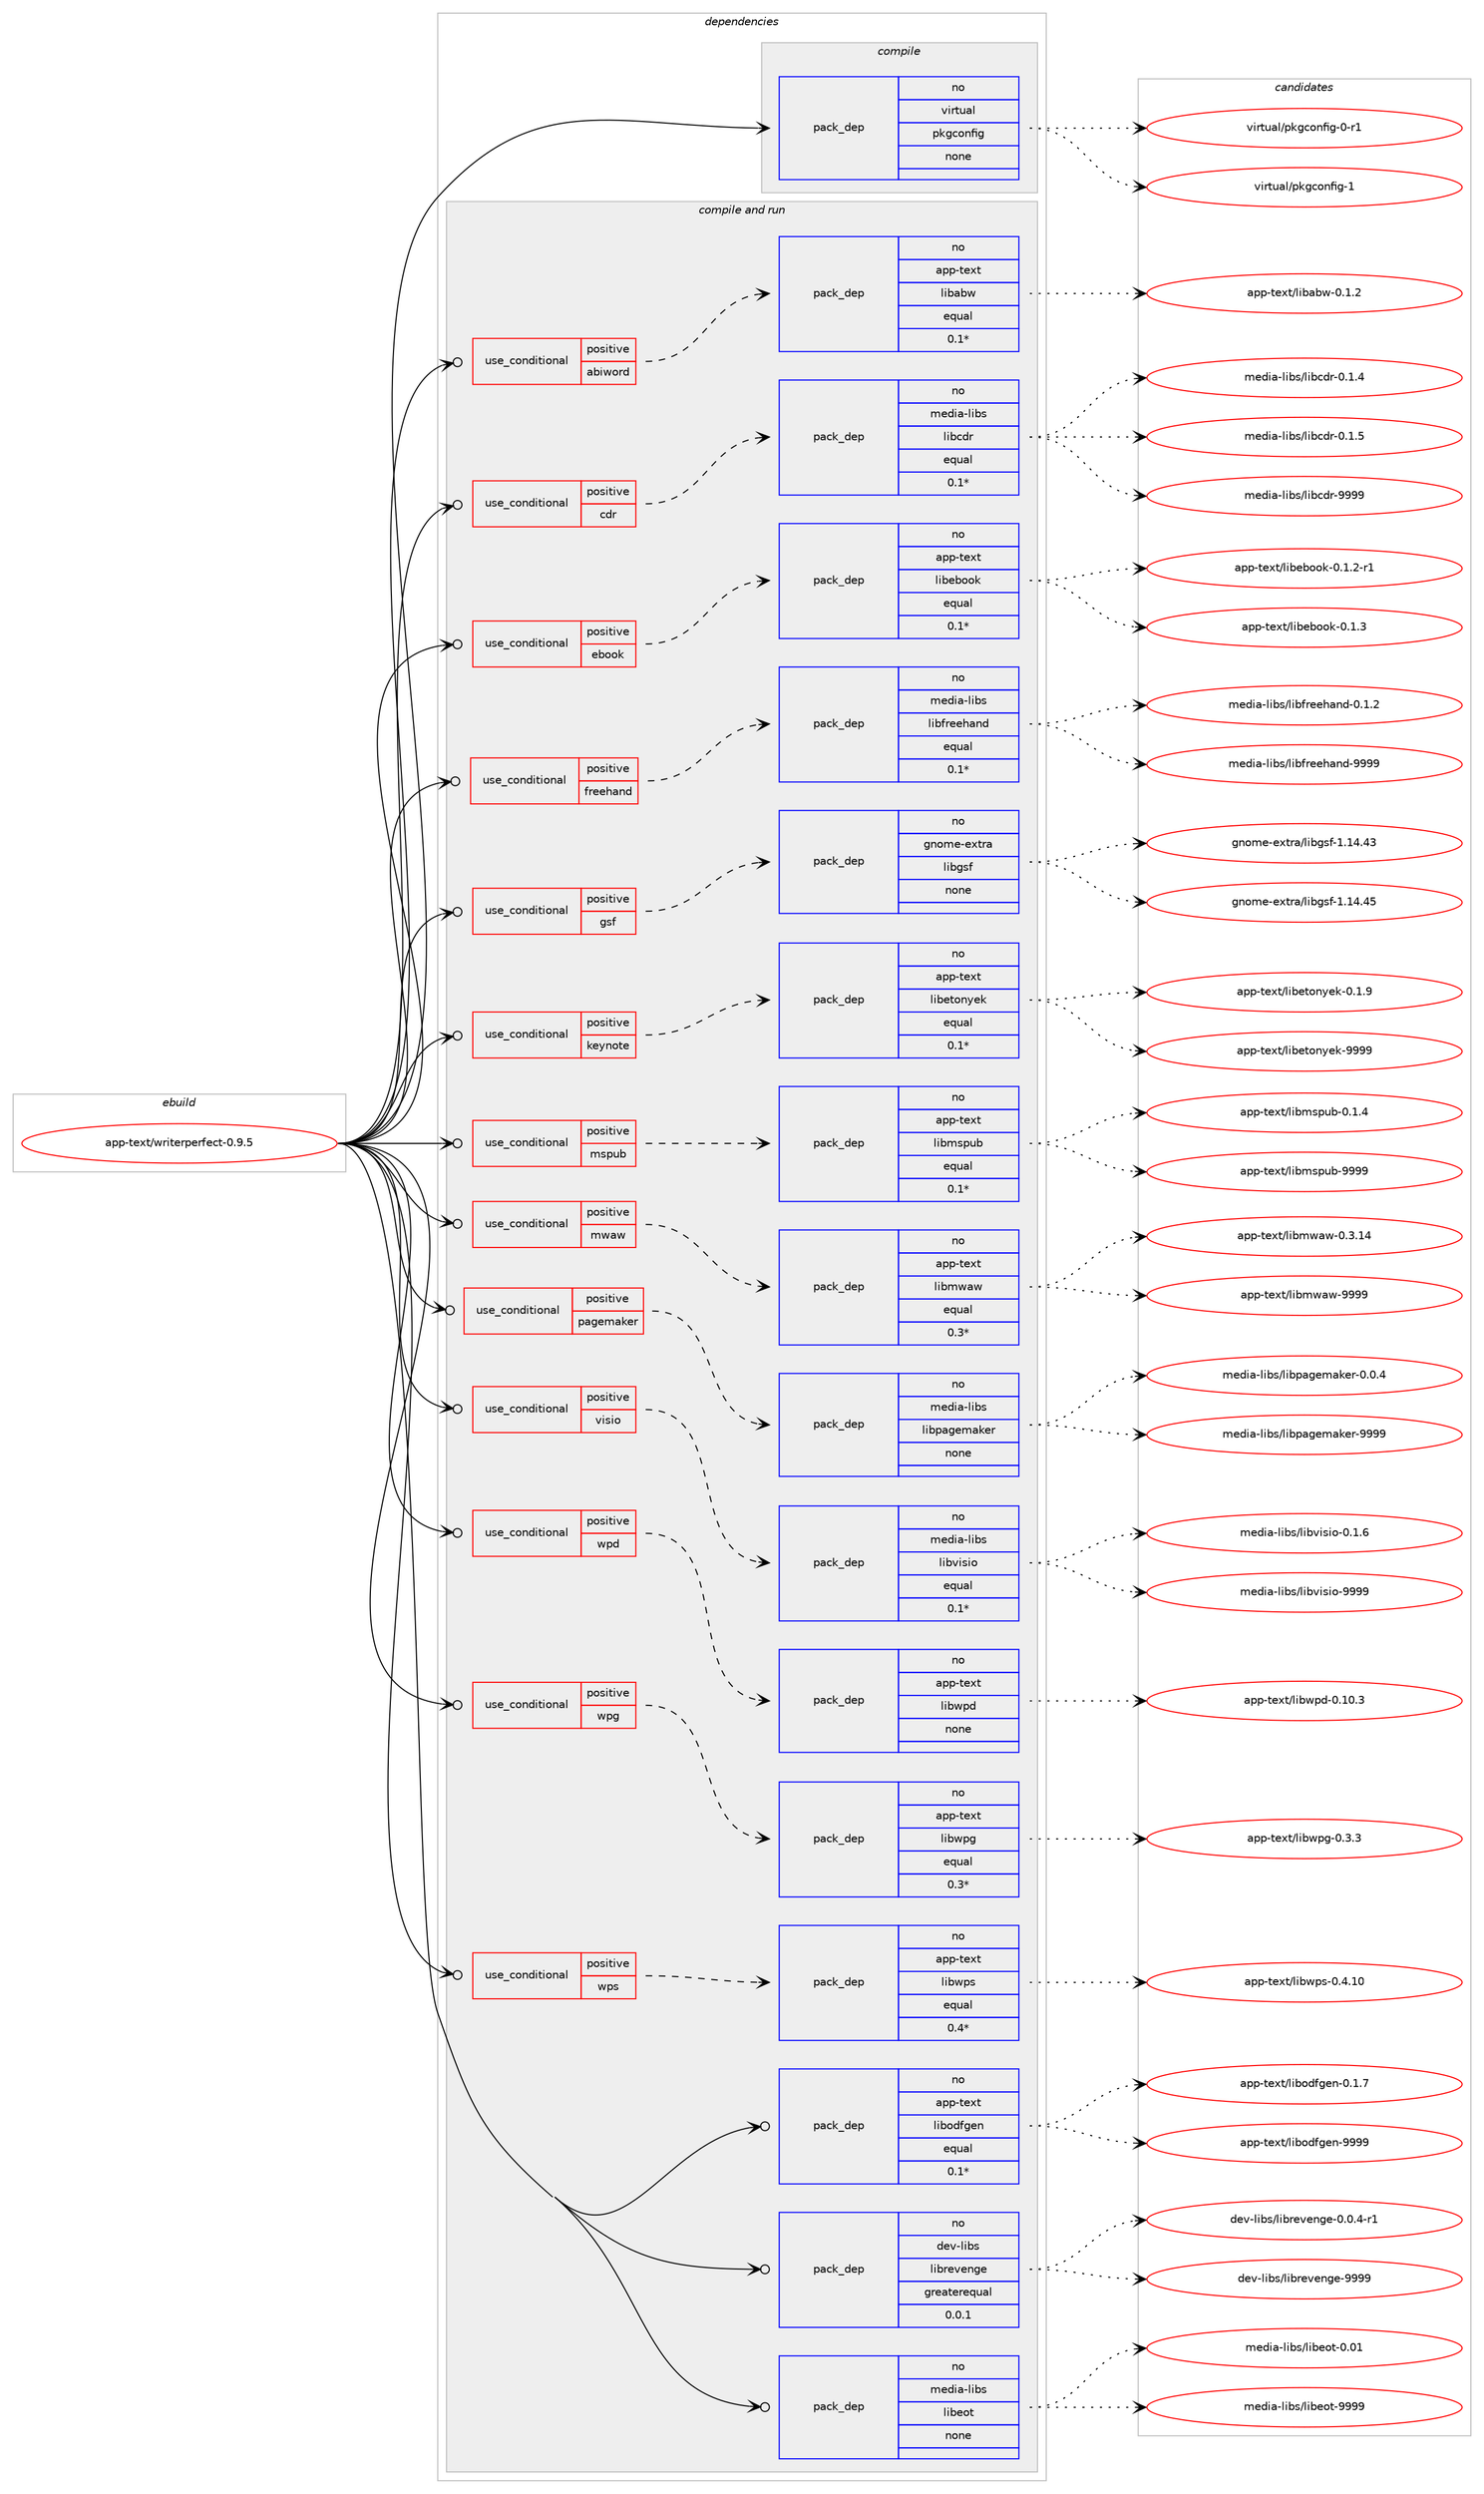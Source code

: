 digraph prolog {

# *************
# Graph options
# *************

newrank=true;
concentrate=true;
compound=true;
graph [rankdir=LR,fontname=Helvetica,fontsize=10,ranksep=1.5];#, ranksep=2.5, nodesep=0.2];
edge  [arrowhead=vee];
node  [fontname=Helvetica,fontsize=10];

# **********
# The ebuild
# **********

subgraph cluster_leftcol {
color=gray;
rank=same;
label=<<i>ebuild</i>>;
id [label="app-text/writerperfect-0.9.5", color=red, width=4, href="../app-text/writerperfect-0.9.5.svg"];
}

# ****************
# The dependencies
# ****************

subgraph cluster_midcol {
color=gray;
label=<<i>dependencies</i>>;
subgraph cluster_compile {
fillcolor="#eeeeee";
style=filled;
label=<<i>compile</i>>;
subgraph pack936445 {
dependency1313297 [label=<<TABLE BORDER="0" CELLBORDER="1" CELLSPACING="0" CELLPADDING="4" WIDTH="220"><TR><TD ROWSPAN="6" CELLPADDING="30">pack_dep</TD></TR><TR><TD WIDTH="110">no</TD></TR><TR><TD>virtual</TD></TR><TR><TD>pkgconfig</TD></TR><TR><TD>none</TD></TR><TR><TD></TD></TR></TABLE>>, shape=none, color=blue];
}
id:e -> dependency1313297:w [weight=20,style="solid",arrowhead="vee"];
}
subgraph cluster_compileandrun {
fillcolor="#eeeeee";
style=filled;
label=<<i>compile and run</i>>;
subgraph cond356283 {
dependency1313298 [label=<<TABLE BORDER="0" CELLBORDER="1" CELLSPACING="0" CELLPADDING="4"><TR><TD ROWSPAN="3" CELLPADDING="10">use_conditional</TD></TR><TR><TD>positive</TD></TR><TR><TD>abiword</TD></TR></TABLE>>, shape=none, color=red];
subgraph pack936446 {
dependency1313299 [label=<<TABLE BORDER="0" CELLBORDER="1" CELLSPACING="0" CELLPADDING="4" WIDTH="220"><TR><TD ROWSPAN="6" CELLPADDING="30">pack_dep</TD></TR><TR><TD WIDTH="110">no</TD></TR><TR><TD>app-text</TD></TR><TR><TD>libabw</TD></TR><TR><TD>equal</TD></TR><TR><TD>0.1*</TD></TR></TABLE>>, shape=none, color=blue];
}
dependency1313298:e -> dependency1313299:w [weight=20,style="dashed",arrowhead="vee"];
}
id:e -> dependency1313298:w [weight=20,style="solid",arrowhead="odotvee"];
subgraph cond356284 {
dependency1313300 [label=<<TABLE BORDER="0" CELLBORDER="1" CELLSPACING="0" CELLPADDING="4"><TR><TD ROWSPAN="3" CELLPADDING="10">use_conditional</TD></TR><TR><TD>positive</TD></TR><TR><TD>cdr</TD></TR></TABLE>>, shape=none, color=red];
subgraph pack936447 {
dependency1313301 [label=<<TABLE BORDER="0" CELLBORDER="1" CELLSPACING="0" CELLPADDING="4" WIDTH="220"><TR><TD ROWSPAN="6" CELLPADDING="30">pack_dep</TD></TR><TR><TD WIDTH="110">no</TD></TR><TR><TD>media-libs</TD></TR><TR><TD>libcdr</TD></TR><TR><TD>equal</TD></TR><TR><TD>0.1*</TD></TR></TABLE>>, shape=none, color=blue];
}
dependency1313300:e -> dependency1313301:w [weight=20,style="dashed",arrowhead="vee"];
}
id:e -> dependency1313300:w [weight=20,style="solid",arrowhead="odotvee"];
subgraph cond356285 {
dependency1313302 [label=<<TABLE BORDER="0" CELLBORDER="1" CELLSPACING="0" CELLPADDING="4"><TR><TD ROWSPAN="3" CELLPADDING="10">use_conditional</TD></TR><TR><TD>positive</TD></TR><TR><TD>ebook</TD></TR></TABLE>>, shape=none, color=red];
subgraph pack936448 {
dependency1313303 [label=<<TABLE BORDER="0" CELLBORDER="1" CELLSPACING="0" CELLPADDING="4" WIDTH="220"><TR><TD ROWSPAN="6" CELLPADDING="30">pack_dep</TD></TR><TR><TD WIDTH="110">no</TD></TR><TR><TD>app-text</TD></TR><TR><TD>libebook</TD></TR><TR><TD>equal</TD></TR><TR><TD>0.1*</TD></TR></TABLE>>, shape=none, color=blue];
}
dependency1313302:e -> dependency1313303:w [weight=20,style="dashed",arrowhead="vee"];
}
id:e -> dependency1313302:w [weight=20,style="solid",arrowhead="odotvee"];
subgraph cond356286 {
dependency1313304 [label=<<TABLE BORDER="0" CELLBORDER="1" CELLSPACING="0" CELLPADDING="4"><TR><TD ROWSPAN="3" CELLPADDING="10">use_conditional</TD></TR><TR><TD>positive</TD></TR><TR><TD>freehand</TD></TR></TABLE>>, shape=none, color=red];
subgraph pack936449 {
dependency1313305 [label=<<TABLE BORDER="0" CELLBORDER="1" CELLSPACING="0" CELLPADDING="4" WIDTH="220"><TR><TD ROWSPAN="6" CELLPADDING="30">pack_dep</TD></TR><TR><TD WIDTH="110">no</TD></TR><TR><TD>media-libs</TD></TR><TR><TD>libfreehand</TD></TR><TR><TD>equal</TD></TR><TR><TD>0.1*</TD></TR></TABLE>>, shape=none, color=blue];
}
dependency1313304:e -> dependency1313305:w [weight=20,style="dashed",arrowhead="vee"];
}
id:e -> dependency1313304:w [weight=20,style="solid",arrowhead="odotvee"];
subgraph cond356287 {
dependency1313306 [label=<<TABLE BORDER="0" CELLBORDER="1" CELLSPACING="0" CELLPADDING="4"><TR><TD ROWSPAN="3" CELLPADDING="10">use_conditional</TD></TR><TR><TD>positive</TD></TR><TR><TD>gsf</TD></TR></TABLE>>, shape=none, color=red];
subgraph pack936450 {
dependency1313307 [label=<<TABLE BORDER="0" CELLBORDER="1" CELLSPACING="0" CELLPADDING="4" WIDTH="220"><TR><TD ROWSPAN="6" CELLPADDING="30">pack_dep</TD></TR><TR><TD WIDTH="110">no</TD></TR><TR><TD>gnome-extra</TD></TR><TR><TD>libgsf</TD></TR><TR><TD>none</TD></TR><TR><TD></TD></TR></TABLE>>, shape=none, color=blue];
}
dependency1313306:e -> dependency1313307:w [weight=20,style="dashed",arrowhead="vee"];
}
id:e -> dependency1313306:w [weight=20,style="solid",arrowhead="odotvee"];
subgraph cond356288 {
dependency1313308 [label=<<TABLE BORDER="0" CELLBORDER="1" CELLSPACING="0" CELLPADDING="4"><TR><TD ROWSPAN="3" CELLPADDING="10">use_conditional</TD></TR><TR><TD>positive</TD></TR><TR><TD>keynote</TD></TR></TABLE>>, shape=none, color=red];
subgraph pack936451 {
dependency1313309 [label=<<TABLE BORDER="0" CELLBORDER="1" CELLSPACING="0" CELLPADDING="4" WIDTH="220"><TR><TD ROWSPAN="6" CELLPADDING="30">pack_dep</TD></TR><TR><TD WIDTH="110">no</TD></TR><TR><TD>app-text</TD></TR><TR><TD>libetonyek</TD></TR><TR><TD>equal</TD></TR><TR><TD>0.1*</TD></TR></TABLE>>, shape=none, color=blue];
}
dependency1313308:e -> dependency1313309:w [weight=20,style="dashed",arrowhead="vee"];
}
id:e -> dependency1313308:w [weight=20,style="solid",arrowhead="odotvee"];
subgraph cond356289 {
dependency1313310 [label=<<TABLE BORDER="0" CELLBORDER="1" CELLSPACING="0" CELLPADDING="4"><TR><TD ROWSPAN="3" CELLPADDING="10">use_conditional</TD></TR><TR><TD>positive</TD></TR><TR><TD>mspub</TD></TR></TABLE>>, shape=none, color=red];
subgraph pack936452 {
dependency1313311 [label=<<TABLE BORDER="0" CELLBORDER="1" CELLSPACING="0" CELLPADDING="4" WIDTH="220"><TR><TD ROWSPAN="6" CELLPADDING="30">pack_dep</TD></TR><TR><TD WIDTH="110">no</TD></TR><TR><TD>app-text</TD></TR><TR><TD>libmspub</TD></TR><TR><TD>equal</TD></TR><TR><TD>0.1*</TD></TR></TABLE>>, shape=none, color=blue];
}
dependency1313310:e -> dependency1313311:w [weight=20,style="dashed",arrowhead="vee"];
}
id:e -> dependency1313310:w [weight=20,style="solid",arrowhead="odotvee"];
subgraph cond356290 {
dependency1313312 [label=<<TABLE BORDER="0" CELLBORDER="1" CELLSPACING="0" CELLPADDING="4"><TR><TD ROWSPAN="3" CELLPADDING="10">use_conditional</TD></TR><TR><TD>positive</TD></TR><TR><TD>mwaw</TD></TR></TABLE>>, shape=none, color=red];
subgraph pack936453 {
dependency1313313 [label=<<TABLE BORDER="0" CELLBORDER="1" CELLSPACING="0" CELLPADDING="4" WIDTH="220"><TR><TD ROWSPAN="6" CELLPADDING="30">pack_dep</TD></TR><TR><TD WIDTH="110">no</TD></TR><TR><TD>app-text</TD></TR><TR><TD>libmwaw</TD></TR><TR><TD>equal</TD></TR><TR><TD>0.3*</TD></TR></TABLE>>, shape=none, color=blue];
}
dependency1313312:e -> dependency1313313:w [weight=20,style="dashed",arrowhead="vee"];
}
id:e -> dependency1313312:w [weight=20,style="solid",arrowhead="odotvee"];
subgraph cond356291 {
dependency1313314 [label=<<TABLE BORDER="0" CELLBORDER="1" CELLSPACING="0" CELLPADDING="4"><TR><TD ROWSPAN="3" CELLPADDING="10">use_conditional</TD></TR><TR><TD>positive</TD></TR><TR><TD>pagemaker</TD></TR></TABLE>>, shape=none, color=red];
subgraph pack936454 {
dependency1313315 [label=<<TABLE BORDER="0" CELLBORDER="1" CELLSPACING="0" CELLPADDING="4" WIDTH="220"><TR><TD ROWSPAN="6" CELLPADDING="30">pack_dep</TD></TR><TR><TD WIDTH="110">no</TD></TR><TR><TD>media-libs</TD></TR><TR><TD>libpagemaker</TD></TR><TR><TD>none</TD></TR><TR><TD></TD></TR></TABLE>>, shape=none, color=blue];
}
dependency1313314:e -> dependency1313315:w [weight=20,style="dashed",arrowhead="vee"];
}
id:e -> dependency1313314:w [weight=20,style="solid",arrowhead="odotvee"];
subgraph cond356292 {
dependency1313316 [label=<<TABLE BORDER="0" CELLBORDER="1" CELLSPACING="0" CELLPADDING="4"><TR><TD ROWSPAN="3" CELLPADDING="10">use_conditional</TD></TR><TR><TD>positive</TD></TR><TR><TD>visio</TD></TR></TABLE>>, shape=none, color=red];
subgraph pack936455 {
dependency1313317 [label=<<TABLE BORDER="0" CELLBORDER="1" CELLSPACING="0" CELLPADDING="4" WIDTH="220"><TR><TD ROWSPAN="6" CELLPADDING="30">pack_dep</TD></TR><TR><TD WIDTH="110">no</TD></TR><TR><TD>media-libs</TD></TR><TR><TD>libvisio</TD></TR><TR><TD>equal</TD></TR><TR><TD>0.1*</TD></TR></TABLE>>, shape=none, color=blue];
}
dependency1313316:e -> dependency1313317:w [weight=20,style="dashed",arrowhead="vee"];
}
id:e -> dependency1313316:w [weight=20,style="solid",arrowhead="odotvee"];
subgraph cond356293 {
dependency1313318 [label=<<TABLE BORDER="0" CELLBORDER="1" CELLSPACING="0" CELLPADDING="4"><TR><TD ROWSPAN="3" CELLPADDING="10">use_conditional</TD></TR><TR><TD>positive</TD></TR><TR><TD>wpd</TD></TR></TABLE>>, shape=none, color=red];
subgraph pack936456 {
dependency1313319 [label=<<TABLE BORDER="0" CELLBORDER="1" CELLSPACING="0" CELLPADDING="4" WIDTH="220"><TR><TD ROWSPAN="6" CELLPADDING="30">pack_dep</TD></TR><TR><TD WIDTH="110">no</TD></TR><TR><TD>app-text</TD></TR><TR><TD>libwpd</TD></TR><TR><TD>none</TD></TR><TR><TD></TD></TR></TABLE>>, shape=none, color=blue];
}
dependency1313318:e -> dependency1313319:w [weight=20,style="dashed",arrowhead="vee"];
}
id:e -> dependency1313318:w [weight=20,style="solid",arrowhead="odotvee"];
subgraph cond356294 {
dependency1313320 [label=<<TABLE BORDER="0" CELLBORDER="1" CELLSPACING="0" CELLPADDING="4"><TR><TD ROWSPAN="3" CELLPADDING="10">use_conditional</TD></TR><TR><TD>positive</TD></TR><TR><TD>wpg</TD></TR></TABLE>>, shape=none, color=red];
subgraph pack936457 {
dependency1313321 [label=<<TABLE BORDER="0" CELLBORDER="1" CELLSPACING="0" CELLPADDING="4" WIDTH="220"><TR><TD ROWSPAN="6" CELLPADDING="30">pack_dep</TD></TR><TR><TD WIDTH="110">no</TD></TR><TR><TD>app-text</TD></TR><TR><TD>libwpg</TD></TR><TR><TD>equal</TD></TR><TR><TD>0.3*</TD></TR></TABLE>>, shape=none, color=blue];
}
dependency1313320:e -> dependency1313321:w [weight=20,style="dashed",arrowhead="vee"];
}
id:e -> dependency1313320:w [weight=20,style="solid",arrowhead="odotvee"];
subgraph cond356295 {
dependency1313322 [label=<<TABLE BORDER="0" CELLBORDER="1" CELLSPACING="0" CELLPADDING="4"><TR><TD ROWSPAN="3" CELLPADDING="10">use_conditional</TD></TR><TR><TD>positive</TD></TR><TR><TD>wps</TD></TR></TABLE>>, shape=none, color=red];
subgraph pack936458 {
dependency1313323 [label=<<TABLE BORDER="0" CELLBORDER="1" CELLSPACING="0" CELLPADDING="4" WIDTH="220"><TR><TD ROWSPAN="6" CELLPADDING="30">pack_dep</TD></TR><TR><TD WIDTH="110">no</TD></TR><TR><TD>app-text</TD></TR><TR><TD>libwps</TD></TR><TR><TD>equal</TD></TR><TR><TD>0.4*</TD></TR></TABLE>>, shape=none, color=blue];
}
dependency1313322:e -> dependency1313323:w [weight=20,style="dashed",arrowhead="vee"];
}
id:e -> dependency1313322:w [weight=20,style="solid",arrowhead="odotvee"];
subgraph pack936459 {
dependency1313324 [label=<<TABLE BORDER="0" CELLBORDER="1" CELLSPACING="0" CELLPADDING="4" WIDTH="220"><TR><TD ROWSPAN="6" CELLPADDING="30">pack_dep</TD></TR><TR><TD WIDTH="110">no</TD></TR><TR><TD>app-text</TD></TR><TR><TD>libodfgen</TD></TR><TR><TD>equal</TD></TR><TR><TD>0.1*</TD></TR></TABLE>>, shape=none, color=blue];
}
id:e -> dependency1313324:w [weight=20,style="solid",arrowhead="odotvee"];
subgraph pack936460 {
dependency1313325 [label=<<TABLE BORDER="0" CELLBORDER="1" CELLSPACING="0" CELLPADDING="4" WIDTH="220"><TR><TD ROWSPAN="6" CELLPADDING="30">pack_dep</TD></TR><TR><TD WIDTH="110">no</TD></TR><TR><TD>dev-libs</TD></TR><TR><TD>librevenge</TD></TR><TR><TD>greaterequal</TD></TR><TR><TD>0.0.1</TD></TR></TABLE>>, shape=none, color=blue];
}
id:e -> dependency1313325:w [weight=20,style="solid",arrowhead="odotvee"];
subgraph pack936461 {
dependency1313326 [label=<<TABLE BORDER="0" CELLBORDER="1" CELLSPACING="0" CELLPADDING="4" WIDTH="220"><TR><TD ROWSPAN="6" CELLPADDING="30">pack_dep</TD></TR><TR><TD WIDTH="110">no</TD></TR><TR><TD>media-libs</TD></TR><TR><TD>libeot</TD></TR><TR><TD>none</TD></TR><TR><TD></TD></TR></TABLE>>, shape=none, color=blue];
}
id:e -> dependency1313326:w [weight=20,style="solid",arrowhead="odotvee"];
}
subgraph cluster_run {
fillcolor="#eeeeee";
style=filled;
label=<<i>run</i>>;
}
}

# **************
# The candidates
# **************

subgraph cluster_choices {
rank=same;
color=gray;
label=<<i>candidates</i>>;

subgraph choice936445 {
color=black;
nodesep=1;
choice11810511411611797108471121071039911111010210510345484511449 [label="virtual/pkgconfig-0-r1", color=red, width=4,href="../virtual/pkgconfig-0-r1.svg"];
choice1181051141161179710847112107103991111101021051034549 [label="virtual/pkgconfig-1", color=red, width=4,href="../virtual/pkgconfig-1.svg"];
dependency1313297:e -> choice11810511411611797108471121071039911111010210510345484511449:w [style=dotted,weight="100"];
dependency1313297:e -> choice1181051141161179710847112107103991111101021051034549:w [style=dotted,weight="100"];
}
subgraph choice936446 {
color=black;
nodesep=1;
choice971121124511610112011647108105989798119454846494650 [label="app-text/libabw-0.1.2", color=red, width=4,href="../app-text/libabw-0.1.2.svg"];
dependency1313299:e -> choice971121124511610112011647108105989798119454846494650:w [style=dotted,weight="100"];
}
subgraph choice936447 {
color=black;
nodesep=1;
choice109101100105974510810598115471081059899100114454846494652 [label="media-libs/libcdr-0.1.4", color=red, width=4,href="../media-libs/libcdr-0.1.4.svg"];
choice109101100105974510810598115471081059899100114454846494653 [label="media-libs/libcdr-0.1.5", color=red, width=4,href="../media-libs/libcdr-0.1.5.svg"];
choice1091011001059745108105981154710810598991001144557575757 [label="media-libs/libcdr-9999", color=red, width=4,href="../media-libs/libcdr-9999.svg"];
dependency1313301:e -> choice109101100105974510810598115471081059899100114454846494652:w [style=dotted,weight="100"];
dependency1313301:e -> choice109101100105974510810598115471081059899100114454846494653:w [style=dotted,weight="100"];
dependency1313301:e -> choice1091011001059745108105981154710810598991001144557575757:w [style=dotted,weight="100"];
}
subgraph choice936448 {
color=black;
nodesep=1;
choice97112112451161011201164710810598101981111111074548464946504511449 [label="app-text/libebook-0.1.2-r1", color=red, width=4,href="../app-text/libebook-0.1.2-r1.svg"];
choice9711211245116101120116471081059810198111111107454846494651 [label="app-text/libebook-0.1.3", color=red, width=4,href="../app-text/libebook-0.1.3.svg"];
dependency1313303:e -> choice97112112451161011201164710810598101981111111074548464946504511449:w [style=dotted,weight="100"];
dependency1313303:e -> choice9711211245116101120116471081059810198111111107454846494651:w [style=dotted,weight="100"];
}
subgraph choice936449 {
color=black;
nodesep=1;
choice109101100105974510810598115471081059810211410110110497110100454846494650 [label="media-libs/libfreehand-0.1.2", color=red, width=4,href="../media-libs/libfreehand-0.1.2.svg"];
choice1091011001059745108105981154710810598102114101101104971101004557575757 [label="media-libs/libfreehand-9999", color=red, width=4,href="../media-libs/libfreehand-9999.svg"];
dependency1313305:e -> choice109101100105974510810598115471081059810211410110110497110100454846494650:w [style=dotted,weight="100"];
dependency1313305:e -> choice1091011001059745108105981154710810598102114101101104971101004557575757:w [style=dotted,weight="100"];
}
subgraph choice936450 {
color=black;
nodesep=1;
choice103110111109101451011201161149747108105981031151024549464952465251 [label="gnome-extra/libgsf-1.14.43", color=red, width=4,href="../gnome-extra/libgsf-1.14.43.svg"];
choice103110111109101451011201161149747108105981031151024549464952465253 [label="gnome-extra/libgsf-1.14.45", color=red, width=4,href="../gnome-extra/libgsf-1.14.45.svg"];
dependency1313307:e -> choice103110111109101451011201161149747108105981031151024549464952465251:w [style=dotted,weight="100"];
dependency1313307:e -> choice103110111109101451011201161149747108105981031151024549464952465253:w [style=dotted,weight="100"];
}
subgraph choice936451 {
color=black;
nodesep=1;
choice97112112451161011201164710810598101116111110121101107454846494657 [label="app-text/libetonyek-0.1.9", color=red, width=4,href="../app-text/libetonyek-0.1.9.svg"];
choice971121124511610112011647108105981011161111101211011074557575757 [label="app-text/libetonyek-9999", color=red, width=4,href="../app-text/libetonyek-9999.svg"];
dependency1313309:e -> choice97112112451161011201164710810598101116111110121101107454846494657:w [style=dotted,weight="100"];
dependency1313309:e -> choice971121124511610112011647108105981011161111101211011074557575757:w [style=dotted,weight="100"];
}
subgraph choice936452 {
color=black;
nodesep=1;
choice9711211245116101120116471081059810911511211798454846494652 [label="app-text/libmspub-0.1.4", color=red, width=4,href="../app-text/libmspub-0.1.4.svg"];
choice97112112451161011201164710810598109115112117984557575757 [label="app-text/libmspub-9999", color=red, width=4,href="../app-text/libmspub-9999.svg"];
dependency1313311:e -> choice9711211245116101120116471081059810911511211798454846494652:w [style=dotted,weight="100"];
dependency1313311:e -> choice97112112451161011201164710810598109115112117984557575757:w [style=dotted,weight="100"];
}
subgraph choice936453 {
color=black;
nodesep=1;
choice971121124511610112011647108105981091199711945484651464952 [label="app-text/libmwaw-0.3.14", color=red, width=4,href="../app-text/libmwaw-0.3.14.svg"];
choice97112112451161011201164710810598109119971194557575757 [label="app-text/libmwaw-9999", color=red, width=4,href="../app-text/libmwaw-9999.svg"];
dependency1313313:e -> choice971121124511610112011647108105981091199711945484651464952:w [style=dotted,weight="100"];
dependency1313313:e -> choice97112112451161011201164710810598109119971194557575757:w [style=dotted,weight="100"];
}
subgraph choice936454 {
color=black;
nodesep=1;
choice10910110010597451081059811547108105981129710310110997107101114454846484652 [label="media-libs/libpagemaker-0.0.4", color=red, width=4,href="../media-libs/libpagemaker-0.0.4.svg"];
choice109101100105974510810598115471081059811297103101109971071011144557575757 [label="media-libs/libpagemaker-9999", color=red, width=4,href="../media-libs/libpagemaker-9999.svg"];
dependency1313315:e -> choice10910110010597451081059811547108105981129710310110997107101114454846484652:w [style=dotted,weight="100"];
dependency1313315:e -> choice109101100105974510810598115471081059811297103101109971071011144557575757:w [style=dotted,weight="100"];
}
subgraph choice936455 {
color=black;
nodesep=1;
choice1091011001059745108105981154710810598118105115105111454846494654 [label="media-libs/libvisio-0.1.6", color=red, width=4,href="../media-libs/libvisio-0.1.6.svg"];
choice10910110010597451081059811547108105981181051151051114557575757 [label="media-libs/libvisio-9999", color=red, width=4,href="../media-libs/libvisio-9999.svg"];
dependency1313317:e -> choice1091011001059745108105981154710810598118105115105111454846494654:w [style=dotted,weight="100"];
dependency1313317:e -> choice10910110010597451081059811547108105981181051151051114557575757:w [style=dotted,weight="100"];
}
subgraph choice936456 {
color=black;
nodesep=1;
choice9711211245116101120116471081059811911210045484649484651 [label="app-text/libwpd-0.10.3", color=red, width=4,href="../app-text/libwpd-0.10.3.svg"];
dependency1313319:e -> choice9711211245116101120116471081059811911210045484649484651:w [style=dotted,weight="100"];
}
subgraph choice936457 {
color=black;
nodesep=1;
choice97112112451161011201164710810598119112103454846514651 [label="app-text/libwpg-0.3.3", color=red, width=4,href="../app-text/libwpg-0.3.3.svg"];
dependency1313321:e -> choice97112112451161011201164710810598119112103454846514651:w [style=dotted,weight="100"];
}
subgraph choice936458 {
color=black;
nodesep=1;
choice9711211245116101120116471081059811911211545484652464948 [label="app-text/libwps-0.4.10", color=red, width=4,href="../app-text/libwps-0.4.10.svg"];
dependency1313323:e -> choice9711211245116101120116471081059811911211545484652464948:w [style=dotted,weight="100"];
}
subgraph choice936459 {
color=black;
nodesep=1;
choice97112112451161011201164710810598111100102103101110454846494655 [label="app-text/libodfgen-0.1.7", color=red, width=4,href="../app-text/libodfgen-0.1.7.svg"];
choice971121124511610112011647108105981111001021031011104557575757 [label="app-text/libodfgen-9999", color=red, width=4,href="../app-text/libodfgen-9999.svg"];
dependency1313324:e -> choice97112112451161011201164710810598111100102103101110454846494655:w [style=dotted,weight="100"];
dependency1313324:e -> choice971121124511610112011647108105981111001021031011104557575757:w [style=dotted,weight="100"];
}
subgraph choice936460 {
color=black;
nodesep=1;
choice100101118451081059811547108105981141011181011101031014548464846524511449 [label="dev-libs/librevenge-0.0.4-r1", color=red, width=4,href="../dev-libs/librevenge-0.0.4-r1.svg"];
choice100101118451081059811547108105981141011181011101031014557575757 [label="dev-libs/librevenge-9999", color=red, width=4,href="../dev-libs/librevenge-9999.svg"];
dependency1313325:e -> choice100101118451081059811547108105981141011181011101031014548464846524511449:w [style=dotted,weight="100"];
dependency1313325:e -> choice100101118451081059811547108105981141011181011101031014557575757:w [style=dotted,weight="100"];
}
subgraph choice936461 {
color=black;
nodesep=1;
choice10910110010597451081059811547108105981011111164548464849 [label="media-libs/libeot-0.01", color=red, width=4,href="../media-libs/libeot-0.01.svg"];
choice10910110010597451081059811547108105981011111164557575757 [label="media-libs/libeot-9999", color=red, width=4,href="../media-libs/libeot-9999.svg"];
dependency1313326:e -> choice10910110010597451081059811547108105981011111164548464849:w [style=dotted,weight="100"];
dependency1313326:e -> choice10910110010597451081059811547108105981011111164557575757:w [style=dotted,weight="100"];
}
}

}
